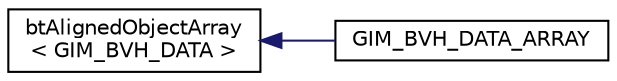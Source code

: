 digraph "Graphical Class Hierarchy"
{
  edge [fontname="Helvetica",fontsize="10",labelfontname="Helvetica",labelfontsize="10"];
  node [fontname="Helvetica",fontsize="10",shape=record];
  rankdir="LR";
  Node1 [label="btAlignedObjectArray\l\< GIM_BVH_DATA \>",height=0.2,width=0.4,color="black", fillcolor="white", style="filled",URL="$classbt_aligned_object_array.html"];
  Node1 -> Node2 [dir="back",color="midnightblue",fontsize="10",style="solid",fontname="Helvetica"];
  Node2 [label="GIM_BVH_DATA_ARRAY",height=0.2,width=0.4,color="black", fillcolor="white", style="filled",URL="$class_g_i_m___b_v_h___d_a_t_a___a_r_r_a_y.html"];
}
